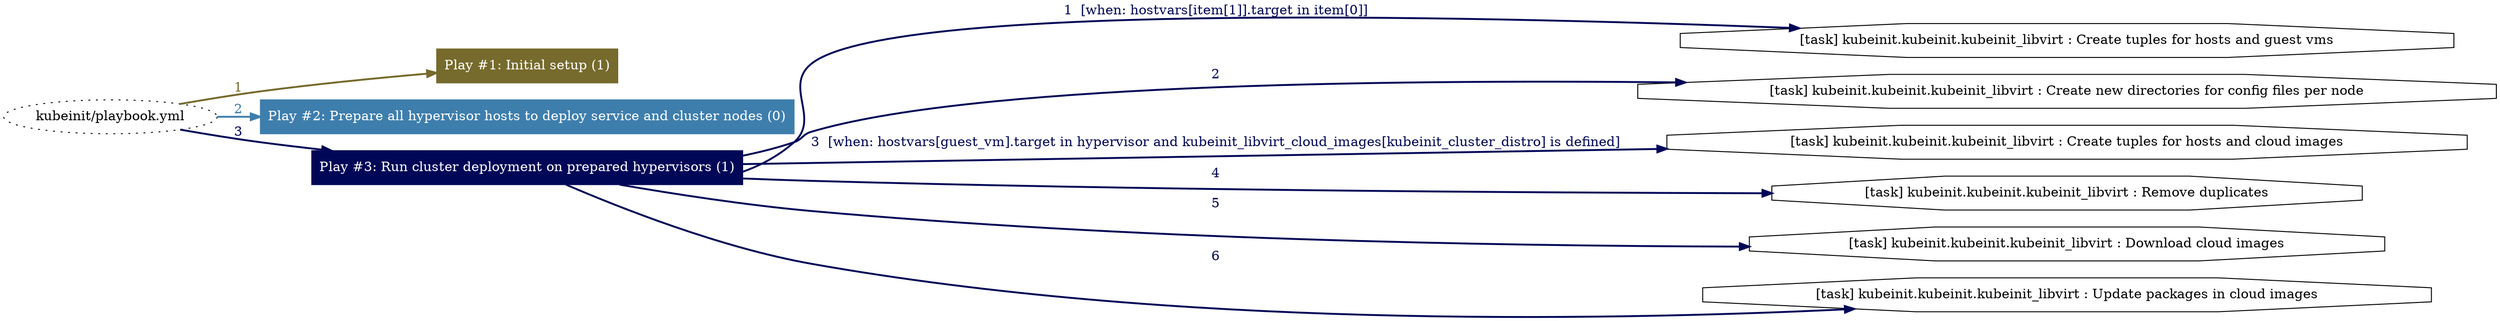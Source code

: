 digraph "kubeinit/playbook.yml "{
	graph [concentrate=true ordering=in rankdir=LR ratio=fill]
	edge [esep=5 sep=10]
	"kubeinit/playbook.yml" [id=root_node style=dotted]
	subgraph "Play #1: Initial setup (1) "{
		"Play #1: Initial setup (1)" [color="#766a2c" fontcolor="#ffffff" id="play_b067d439-d5a5-47fc-aa0d-5b576d90509c" shape=box style=filled tooltip=localhost]
		"kubeinit/playbook.yml" -> "Play #1: Initial setup (1)" [label=1 color="#766a2c" fontcolor="#766a2c" id="edge_f29994ea-adff-4226-87cc-924045b8a3c9" style=bold]
	}
	subgraph "Play #2: Prepare all hypervisor hosts to deploy service and cluster nodes (0) "{
		"Play #2: Prepare all hypervisor hosts to deploy service and cluster nodes (0)" [color="#3e7ead" fontcolor="#ffffff" id="play_2c51bb95-cefe-458f-9ef5-43375a867596" shape=box style=filled tooltip=""]
		"kubeinit/playbook.yml" -> "Play #2: Prepare all hypervisor hosts to deploy service and cluster nodes (0)" [label=2 color="#3e7ead" fontcolor="#3e7ead" id="edge_1e83ea1b-ea16-405d-9e7f-400905025f22" style=bold]
	}
	subgraph "Play #3: Run cluster deployment on prepared hypervisors (1) "{
		"Play #3: Run cluster deployment on prepared hypervisors (1)" [color="#010757" fontcolor="#ffffff" id="play_f07eb975-cea2-4eb6-8cd3-97fac5178ff9" shape=box style=filled tooltip=localhost]
		"kubeinit/playbook.yml" -> "Play #3: Run cluster deployment on prepared hypervisors (1)" [label=3 color="#010757" fontcolor="#010757" id="edge_9497a891-5830-46b7-ba7c-ab2301031981" style=bold]
		"task_6bfaea6a-3b73-46cc-a81f-4fa8bf39e8e8" [label="[task] kubeinit.kubeinit.kubeinit_libvirt : Create tuples for hosts and guest vms" id="task_6bfaea6a-3b73-46cc-a81f-4fa8bf39e8e8" shape=octagon tooltip="[task] kubeinit.kubeinit.kubeinit_libvirt : Create tuples for hosts and guest vms"]
		"Play #3: Run cluster deployment on prepared hypervisors (1)" -> "task_6bfaea6a-3b73-46cc-a81f-4fa8bf39e8e8" [label="1  [when: hostvars[item[1]].target in item[0]]" color="#010757" fontcolor="#010757" id="edge_e195c955-6100-467f-be75-ff851cef4009" style=bold]
		"task_9df95162-33a2-4aa1-88be-a7c97be9bb72" [label="[task] kubeinit.kubeinit.kubeinit_libvirt : Create new directories for config files per node" id="task_9df95162-33a2-4aa1-88be-a7c97be9bb72" shape=octagon tooltip="[task] kubeinit.kubeinit.kubeinit_libvirt : Create new directories for config files per node"]
		"Play #3: Run cluster deployment on prepared hypervisors (1)" -> "task_9df95162-33a2-4aa1-88be-a7c97be9bb72" [label=2 color="#010757" fontcolor="#010757" id="edge_a8e6efa1-79e0-4090-ac56-073588cc3ecf" style=bold]
		"task_e7cd33c5-8396-4fc8-a22c-9cabd87d2542" [label="[task] kubeinit.kubeinit.kubeinit_libvirt : Create tuples for hosts and cloud images" id="task_e7cd33c5-8396-4fc8-a22c-9cabd87d2542" shape=octagon tooltip="[task] kubeinit.kubeinit.kubeinit_libvirt : Create tuples for hosts and cloud images"]
		"Play #3: Run cluster deployment on prepared hypervisors (1)" -> "task_e7cd33c5-8396-4fc8-a22c-9cabd87d2542" [label="3  [when: hostvars[guest_vm].target in hypervisor and kubeinit_libvirt_cloud_images[kubeinit_cluster_distro] is defined]" color="#010757" fontcolor="#010757" id="edge_eca855ef-a46b-4a9f-928e-d56d8a639b95" style=bold]
		"task_dd01e730-0d26-4e01-8c18-2b5e145e79ab" [label="[task] kubeinit.kubeinit.kubeinit_libvirt : Remove duplicates" id="task_dd01e730-0d26-4e01-8c18-2b5e145e79ab" shape=octagon tooltip="[task] kubeinit.kubeinit.kubeinit_libvirt : Remove duplicates"]
		"Play #3: Run cluster deployment on prepared hypervisors (1)" -> "task_dd01e730-0d26-4e01-8c18-2b5e145e79ab" [label=4 color="#010757" fontcolor="#010757" id="edge_c9730604-adc3-48d2-a964-db470222dd2b" style=bold]
		"task_18bfc28c-971b-4e15-8500-306356c2a948" [label="[task] kubeinit.kubeinit.kubeinit_libvirt : Download cloud images" id="task_18bfc28c-971b-4e15-8500-306356c2a948" shape=octagon tooltip="[task] kubeinit.kubeinit.kubeinit_libvirt : Download cloud images"]
		"Play #3: Run cluster deployment on prepared hypervisors (1)" -> "task_18bfc28c-971b-4e15-8500-306356c2a948" [label=5 color="#010757" fontcolor="#010757" id="edge_9fa2b497-8811-4b61-ab53-3987a7b1ce52" style=bold]
		"task_6fc9dd3b-e2bb-45fc-ad44-a336740de731" [label="[task] kubeinit.kubeinit.kubeinit_libvirt : Update packages in cloud images" id="task_6fc9dd3b-e2bb-45fc-ad44-a336740de731" shape=octagon tooltip="[task] kubeinit.kubeinit.kubeinit_libvirt : Update packages in cloud images"]
		"Play #3: Run cluster deployment on prepared hypervisors (1)" -> "task_6fc9dd3b-e2bb-45fc-ad44-a336740de731" [label=6 color="#010757" fontcolor="#010757" id="edge_a32aeea5-40b8-445c-84ff-3a3ae8993012" style=bold]
	}
}
